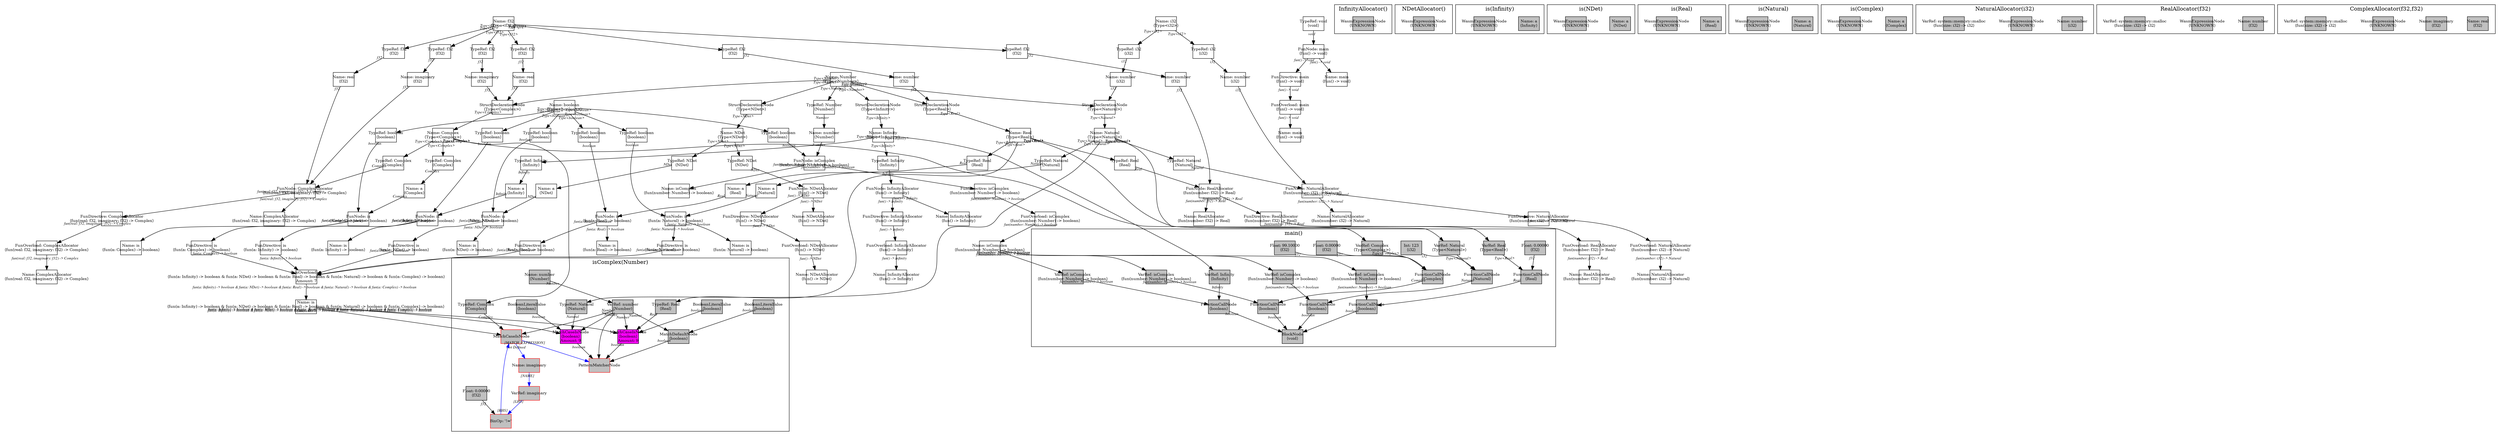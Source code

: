 digraph Document {
  node [shape=box,fixedsize=shape fontsize=10]
  1 [label="Name: i32\n⟨Type<i32>⟩", fillcolor=grey];
  2 [label="Name: f32\n⟨Type<f32>⟩", fillcolor=grey];
  3 [label="Name: boolean\n⟨Type<boolean>⟩", fillcolor=grey];
  4 [label="Name: Number\n⟨Type<Number>⟩", fillcolor=grey];
  5 [label="StructDeclarationNode\n⟨Type<Infinity>⟩", fillcolor=grey];
  6 [label="Name: Infinity\n⟨Type<Infinity>⟩", fillcolor=grey];
  7 [label="StructDeclarationNode\n⟨Type<NDet>⟩", fillcolor=grey];
  8 [label="Name: NDet\n⟨Type<NDet>⟩", fillcolor=grey];
  9 [label="StructDeclarationNode\n⟨Type<Real>⟩", fillcolor=grey];
  10 [label="TypeRef: f32\n⟨f32⟩", fillcolor=grey];
  11 [label="Name: number\n⟨f32⟩", fillcolor=grey];
  12 [label="Name: Real\n⟨Type<Real>⟩", fillcolor=grey];
  13 [label="StructDeclarationNode\n⟨Type<Natural>⟩", fillcolor=grey];
  14 [label="TypeRef: i32\n⟨i32⟩", fillcolor=grey];
  15 [label="Name: number\n⟨i32⟩", fillcolor=grey];
  16 [label="Name: Natural\n⟨Type<Natural>⟩", fillcolor=grey];
  17 [label="StructDeclarationNode\n⟨Type<Complex>⟩", fillcolor=grey];
  18 [label="TypeRef: f32\n⟨f32⟩", fillcolor=grey];
  19 [label="Name: real\n⟨f32⟩", fillcolor=grey];
  20 [label="TypeRef: f32\n⟨f32⟩", fillcolor=grey];
  21 [label="Name: imaginary\n⟨f32⟩", fillcolor=grey];
  22 [label="Name: Complex\n⟨Type<Complex>⟩", fillcolor=grey];
  23 [label="FunOverload: isComplex\n⟨fun(number: Number) -> boolean⟩", fillcolor=grey];
  24 [label="FunDirective: isComplex\n⟨fun(number: Number) -> boolean⟩", fillcolor=grey];
  25 [label="FunNode: isComplex\n⟨fun(number: Number) -> boolean⟩", fillcolor=grey];
  26 [label="TypeRef: Number\n⟨Number⟩", fillcolor=grey];
  27 [label="Name: number\n⟨Number⟩", fillcolor=grey];
  28 [label="TypeRef: boolean\n⟨boolean⟩", fillcolor=grey];
  29 [label="Name: isComplex\n⟨fun(number: Number) -> boolean⟩", fillcolor=grey];
  30 [label="Name: isComplex\n⟨fun(number: Number) -> boolean⟩", fillcolor=grey];
  31 [label="FunOverload: main\n⟨fun() -> void⟩", fillcolor=grey];
  32 [label="FunDirective: main\n⟨fun() -> void⟩", fillcolor=grey];
  33 [label="FunNode: main\n⟨fun() -> void⟩", fillcolor=grey];
  34 [label="TypeRef: void\n⟨void⟩", fillcolor=grey];
  35 [label="Name: main\n⟨fun() -> void⟩", fillcolor=grey];
  36 [label="Name: main\n⟨fun() -> void⟩", fillcolor=grey];
  37 [label="FunOverload: InfinityAllocator\n⟨fun() -> Infinity⟩", fillcolor=grey];
  38 [label="FunDirective: InfinityAllocator\n⟨fun() -> Infinity⟩", fillcolor=grey];
  39 [label="FunNode: InfinityAllocator\n⟨fun() -> Infinity⟩", fillcolor=grey];
  40 [label="TypeRef: Infinity\n⟨Infinity⟩", fillcolor=grey];
  41 [label="Name: InfinityAllocator\n⟨fun() -> Infinity⟩", fillcolor=grey];
  42 [label="Name: InfinityAllocator\n⟨fun() -> Infinity⟩", fillcolor=grey];
  43 [label="FunOverload: is\n⟨fun(a: Infinity) -> boolean & fun(a: NDet) -> boolean & fun(a: Real) -> boolean & fun(a: Natural) -> boolean & fun(a: Complex) -> boolean⟩
Amount: 7", fillcolor=magenta];
  44 [label="FunDirective: is\n⟨fun(a: Infinity) -> boolean⟩", fillcolor=grey];
  45 [label="FunNode: is\n⟨fun(a: Infinity) -> boolean⟩", fillcolor=grey];
  46 [label="TypeRef: Infinity\n⟨Infinity⟩", fillcolor=grey];
  47 [label="Name: a\n⟨Infinity⟩", fillcolor=grey];
  48 [label="TypeRef: boolean\n⟨boolean⟩", fillcolor=grey];
  49 [label="Name: is\n⟨fun(a: Infinity) -> boolean⟩", fillcolor=grey];
  50 [label="FunDirective: is\n⟨fun(a: NDet) -> boolean⟩", fillcolor=grey];
  51 [label="FunNode: is\n⟨fun(a: NDet) -> boolean⟩", fillcolor=grey];
  52 [label="TypeRef: NDet\n⟨NDet⟩", fillcolor=grey];
  53 [label="Name: a\n⟨NDet⟩", fillcolor=grey];
  54 [label="TypeRef: boolean\n⟨boolean⟩", fillcolor=grey];
  55 [label="Name: is\n⟨fun(a: NDet) -> boolean⟩", fillcolor=grey];
  56 [label="FunDirective: is\n⟨fun(a: Real) -> boolean⟩", fillcolor=grey];
  57 [label="FunNode: is\n⟨fun(a: Real) -> boolean⟩", fillcolor=grey];
  58 [label="TypeRef: Real\n⟨Real⟩", fillcolor=grey];
  59 [label="Name: a\n⟨Real⟩", fillcolor=grey];
  60 [label="TypeRef: boolean\n⟨boolean⟩", fillcolor=grey];
  61 [label="Name: is\n⟨fun(a: Real) -> boolean⟩", fillcolor=grey];
  62 [label="FunDirective: is\n⟨fun(a: Natural) -> boolean⟩", fillcolor=grey];
  63 [label="FunNode: is\n⟨fun(a: Natural) -> boolean⟩", fillcolor=grey];
  64 [label="TypeRef: Natural\n⟨Natural⟩", fillcolor=grey];
  65 [label="Name: a\n⟨Natural⟩", fillcolor=grey];
  66 [label="TypeRef: boolean\n⟨boolean⟩", fillcolor=grey];
  67 [label="Name: is\n⟨fun(a: Natural) -> boolean⟩", fillcolor=grey];
  68 [label="FunDirective: is\n⟨fun(a: Complex) -> boolean⟩", fillcolor=grey];
  69 [label="FunNode: is\n⟨fun(a: Complex) -> boolean⟩", fillcolor=grey];
  70 [label="TypeRef: Complex\n⟨Complex⟩", fillcolor=grey];
  71 [label="Name: a\n⟨Complex⟩", fillcolor=grey];
  72 [label="TypeRef: boolean\n⟨boolean⟩", fillcolor=grey];
  73 [label="Name: is\n⟨fun(a: Complex) -> boolean⟩", fillcolor=grey];
  74 [label="Name: is\n⟨fun(a: Infinity) -> boolean & fun(a: NDet) -> boolean & fun(a: Real) -> boolean & fun(a: Natural) -> boolean & fun(a: Complex) -> boolean⟩
Amount: 7", fillcolor=magenta];
  75 [label="FunOverload: NDetAllocator\n⟨fun() -> NDet⟩", fillcolor=grey];
  76 [label="FunDirective: NDetAllocator\n⟨fun() -> NDet⟩", fillcolor=grey];
  77 [label="FunNode: NDetAllocator\n⟨fun() -> NDet⟩", fillcolor=grey];
  78 [label="TypeRef: NDet\n⟨NDet⟩", fillcolor=grey];
  79 [label="Name: NDetAllocator\n⟨fun() -> NDet⟩", fillcolor=grey];
  80 [label="Name: NDetAllocator\n⟨fun() -> NDet⟩", fillcolor=grey];
  81 [label="FunOverload: RealAllocator\n⟨fun(number: f32) -> Real⟩", fillcolor=grey];
  82 [label="FunDirective: RealAllocator\n⟨fun(number: f32) -> Real⟩", fillcolor=grey];
  83 [label="FunNode: RealAllocator\n⟨fun(number: f32) -> Real⟩", fillcolor=grey];
  84 [label="TypeRef: f32\n⟨f32⟩", fillcolor=grey];
  85 [label="Name: number\n⟨f32⟩", fillcolor=grey];
  86 [label="TypeRef: Real\n⟨Real⟩", fillcolor=grey];
  87 [label="Name: RealAllocator\n⟨fun(number: f32) -> Real⟩", fillcolor=grey];
  88 [label="Name: RealAllocator\n⟨fun(number: f32) -> Real⟩", fillcolor=grey];
  89 [label="FunOverload: NaturalAllocator\n⟨fun(number: i32) -> Natural⟩", fillcolor=grey];
  90 [label="FunDirective: NaturalAllocator\n⟨fun(number: i32) -> Natural⟩", fillcolor=grey];
  91 [label="FunNode: NaturalAllocator\n⟨fun(number: i32) -> Natural⟩", fillcolor=grey];
  92 [label="TypeRef: i32\n⟨i32⟩", fillcolor=grey];
  93 [label="Name: number\n⟨i32⟩", fillcolor=grey];
  94 [label="TypeRef: Natural\n⟨Natural⟩", fillcolor=grey];
  95 [label="Name: NaturalAllocator\n⟨fun(number: i32) -> Natural⟩", fillcolor=grey];
  96 [label="Name: NaturalAllocator\n⟨fun(number: i32) -> Natural⟩", fillcolor=grey];
  97 [label="FunOverload: ComplexAllocator\n⟨fun(real: f32, imaginary: f32) -> Complex⟩", fillcolor=grey];
  98 [label="FunDirective: ComplexAllocator\n⟨fun(real: f32, imaginary: f32) -> Complex⟩", fillcolor=grey];
  99 [label="FunNode: ComplexAllocator\n⟨fun(real: f32, imaginary: f32) -> Complex⟩", fillcolor=grey];
  100 [label="TypeRef: f32\n⟨f32⟩", fillcolor=grey];
  101 [label="Name: real\n⟨f32⟩", fillcolor=grey];
  102 [label="TypeRef: f32\n⟨f32⟩", fillcolor=grey];
  103 [label="Name: imaginary\n⟨f32⟩", fillcolor=grey];
  104 [label="TypeRef: Complex\n⟨Complex⟩", fillcolor=grey];
  105 [label="Name: ComplexAllocator\n⟨fun(real: f32, imaginary: f32) -> Complex⟩", fillcolor=grey];
  106 [label="Name: ComplexAllocator\n⟨fun(real: f32, imaginary: f32) -> Complex⟩", fillcolor=grey];
  subgraph cluster0 {
    node [style=filled, fillcolor=grey];
    107 [label="BlockNode\n⟨void⟩", fillcolor=grey];
    108 [label="FunctionCallNode\n⟨boolean⟩", fillcolor=grey];
    109 [label="VarRef: isComplex\n⟨fun(number: Number) -> boolean⟩", fillcolor=grey];
    110 [label="VarRef: Infinity\n⟨Infinity⟩", fillcolor=grey];
    111 [label="FunctionCallNode\n⟨boolean⟩", fillcolor=grey];
    112 [label="VarRef: isComplex\n⟨fun(number: Number) -> boolean⟩", fillcolor=grey];
    113 [label="FunctionCallNode\n⟨Real⟩", fillcolor=grey];
    114 [label="VarRef: Real\n⟨Type<Real>⟩", fillcolor=grey];
    115 [label="Float: 0.00000\n⟨f32⟩", fillcolor=grey];
    116 [label="FunctionCallNode\n⟨boolean⟩", fillcolor=grey];
    117 [label="VarRef: isComplex\n⟨fun(number: Number) -> boolean⟩", fillcolor=grey];
    118 [label="FunctionCallNode\n⟨Natural⟩", fillcolor=grey];
    119 [label="VarRef: Natural\n⟨Type<Natural>⟩", fillcolor=grey];
    120 [label="Int: 123\n⟨i32⟩", fillcolor=grey];
    121 [label="FunctionCallNode\n⟨boolean⟩", fillcolor=grey];
    122 [label="VarRef: isComplex\n⟨fun(number: Number) -> boolean⟩", fillcolor=grey];
    123 [label="FunctionCallNode\n⟨Complex⟩", fillcolor=grey];
    124 [label="VarRef: Complex\n⟨Type<Complex>⟩", fillcolor=grey];
    125 [label="Float: 0.00000\n⟨f32⟩", fillcolor=grey];
    126 [label="Float: 99.10000\n⟨f32⟩", fillcolor=grey];
    108 -> 107[taillabel="boolean" labeldistance="1" fontname="times  italic" fontsize = 10 color="black" ];
    109 -> 108[taillabel="fun(number: Number) -> boolean" labeldistance="1" fontname="times  italic" fontsize = 10 color="black" ];
    110 -> 108[taillabel="Infinity" labeldistance="1" fontname="times  italic" fontsize = 10 color="black" ];
    111 -> 107[taillabel="boolean" labeldistance="1" fontname="times  italic" fontsize = 10 color="black" ];
    112 -> 111[taillabel="fun(number: Number) -> boolean" labeldistance="1" fontname="times  italic" fontsize = 10 color="black" ];
    113 -> 111[taillabel="Real" labeldistance="1" fontname="times  italic" fontsize = 10 color="black" ];
    114 -> 113[taillabel="Type<Real>" labeldistance="1" fontname="times  italic" fontsize = 10 color="black" ];
    115 -> 113[taillabel="f32" labeldistance="1" fontname="times  italic" fontsize = 10 color="black" ];
    116 -> 107[taillabel="boolean" labeldistance="1" fontname="times  italic" fontsize = 10 color="black" ];
    117 -> 116[taillabel="fun(number: Number) -> boolean" labeldistance="1" fontname="times  italic" fontsize = 10 color="black" ];
    118 -> 116[taillabel="Natural" labeldistance="1" fontname="times  italic" fontsize = 10 color="black" ];
    119 -> 118[taillabel="Type<Natural>" labeldistance="1" fontname="times  italic" fontsize = 10 color="black" ];
    120 -> 118[taillabel="i32" labeldistance="1" fontname="times  italic" fontsize = 10 color="black" ];
    121 -> 107[taillabel="boolean" labeldistance="1" fontname="times  italic" fontsize = 10 color="black" ];
    122 -> 121[taillabel="fun(number: Number) -> boolean" labeldistance="1" fontname="times  italic" fontsize = 10 color="black" ];
    123 -> 121[taillabel="Complex" labeldistance="1" fontname="times  italic" fontsize = 10 color="black" ];
    124 -> 123[taillabel="Type<Complex>" labeldistance="1" fontname="times  italic" fontsize = 10 color="black" ];
    125 -> 123[taillabel="f32" labeldistance="1" fontname="times  italic" fontsize = 10 color="black" ];
    126 -> 123[taillabel="f32" labeldistance="1" fontname="times  italic" fontsize = 10 color="black" ];
  label = "main()";
}
  subgraph cluster1 {
    node [style=filled, fillcolor=grey];
    127 [label="Name: number\n⟨Number⟩", fillcolor=grey];
    128 [label="PatternMatcherNode", fillcolor=grey, color=red];
    129 [label="VarRef: number\n⟨Number⟩", fillcolor=grey];
    130 [label="MatchCaseIsNode\n⟨boolean⟩
Amount: 9", fillcolor=magenta];
    131 [label="TypeRef: Real\n⟨Real⟩", fillcolor=grey];
    132 [label="BooleanLiteralfalse\n⟨boolean⟩", fillcolor=grey];
    133 [label="MatchCaseIsNode\n⟨boolean⟩
Amount: 9", fillcolor=magenta];
    134 [label="TypeRef: Natural\n⟨Natural⟩", fillcolor=grey];
    135 [label="BooleanLiteralfalse\n⟨boolean⟩", fillcolor=grey];
    136 [label="MatchCaseIsNode", fillcolor=grey, color=red];
    137 [label="TypeRef: Complex\n⟨Complex⟩", fillcolor=grey];
    138 [label="BinOp: '!='", fillcolor=grey, color=red];
    139 [label="VarRef: imaginary", fillcolor=grey, color=red];
    140 [label="Float: 0.00000\n⟨f32⟩", fillcolor=grey];
    141 [label="Name: imaginary", fillcolor=grey, color=red];
    142 [label="MatchDefaultNode\n⟨boolean⟩", fillcolor=grey];
    143 [label="BooleanLiteralfalse\n⟨boolean⟩", fillcolor=grey];
    127 -> 129[taillabel="Number" labeldistance="1" fontname="times  italic" fontsize = 10 color="black" ];
    129 -> 128[taillabel="Number" labeldistance="1" fontname="times  italic" fontsize = 10 color="black" ];
    129 -> 130[taillabel="Number" labeldistance="1" fontname="times  italic" fontsize = 10 color="black" ];
    129 -> 133[taillabel="Number" labeldistance="1" fontname="times  italic" fontsize = 10 color="black" ];
    129 -> 136[taillabel="Number" labeldistance="1" fontname="times  italic" fontsize = 10 color="black" ];
    129 -> 142[taillabel="Number" labeldistance="1" fontname="times  italic" fontsize = 10 color="black" ];
    130 -> 128[taillabel="boolean" labeldistance="1" fontname="times  italic" fontsize = 10 color="black" ];
    131 -> 130[taillabel="Real" labeldistance="1" fontname="times  italic" fontsize = 10 color="black" ];
    132 -> 130[taillabel="boolean" labeldistance="1" fontname="times  italic" fontsize = 10 color="black" ];
    133 -> 128[taillabel="boolean" labeldistance="1" fontname="times  italic" fontsize = 10 color="black" ];
    134 -> 133[taillabel="Natural" labeldistance="1" fontname="times  italic" fontsize = 10 color="black" ];
    135 -> 133[taillabel="boolean" labeldistance="1" fontname="times  italic" fontsize = 10 color="black" ];
    136 -> 141[taillabel="Not Defined" labeldistance="1" fontname="times  italic" fontsize = 10 color="blue" ];
    136 -> 128[taillabel="[MATCH_EXPRESSION]" labeldistance="1" fontname="times  italic" fontsize = 10 color="blue" ];
    137 -> 136[taillabel="Complex" labeldistance="1" fontname="times  italic" fontsize = 10 color="black" ];
    138 -> 136[taillabel="[RHS]" labeldistance="1" fontname="times  italic" fontsize = 10 color="blue" ];
    139 -> 138[taillabel="[LHS]" labeldistance="1" fontname="times  italic" fontsize = 10 color="blue" ];
    140 -> 138[taillabel="f32" labeldistance="1" fontname="times  italic" fontsize = 10 color="black" ];
    141 -> 139[taillabel="[NAME]" labeldistance="1" fontname="times  italic" fontsize = 10 color="blue" ];
    142 -> 128[taillabel="boolean" labeldistance="1" fontname="times  italic" fontsize = 10 color="black" ];
    143 -> 142[taillabel="boolean" labeldistance="1" fontname="times  italic" fontsize = 10 color="black" ];
  label = "isComplex(Number)";
}
  subgraph cluster2 {
    node [style=filled, fillcolor=grey];
    144 [label="WasmExpressionNode\n⟨UNKNOWN⟩", fillcolor=grey];
  label = "InfinityAllocator()";
}
  subgraph cluster3 {
    node [style=filled, fillcolor=grey];
    145 [label="WasmExpressionNode\n⟨UNKNOWN⟩", fillcolor=grey];
  label = "NDetAllocator()";
}
  subgraph cluster4 {
    node [style=filled, fillcolor=grey];
    146 [label="Name: a\n⟨Infinity⟩", fillcolor=grey];
    147 [label="WasmExpressionNode\n⟨UNKNOWN⟩", fillcolor=grey];
  label = "is(Infinity)";
}
  subgraph cluster5 {
    node [style=filled, fillcolor=grey];
    148 [label="Name: a\n⟨NDet⟩", fillcolor=grey];
    149 [label="WasmExpressionNode\n⟨UNKNOWN⟩", fillcolor=grey];
  label = "is(NDet)";
}
  subgraph cluster6 {
    node [style=filled, fillcolor=grey];
    150 [label="Name: a\n⟨Real⟩", fillcolor=grey];
    151 [label="WasmExpressionNode\n⟨UNKNOWN⟩", fillcolor=grey];
  label = "is(Real)";
}
  subgraph cluster7 {
    node [style=filled, fillcolor=grey];
    152 [label="Name: a\n⟨Natural⟩", fillcolor=grey];
    153 [label="WasmExpressionNode\n⟨UNKNOWN⟩", fillcolor=grey];
  label = "is(Natural)";
}
  subgraph cluster8 {
    node [style=filled, fillcolor=grey];
    154 [label="Name: a\n⟨Complex⟩", fillcolor=grey];
    155 [label="WasmExpressionNode\n⟨UNKNOWN⟩", fillcolor=grey];
  label = "is(Complex)";
}
  subgraph cluster9 {
    node [style=filled, fillcolor=grey];
    156 [label="Name: number\n⟨i32⟩", fillcolor=grey];
    157 [label="WasmExpressionNode\n⟨UNKNOWN⟩", fillcolor=grey];
    158 [label="VarRef: system::memory::malloc\n⟨fun(size: i32) -> i32⟩", fillcolor=grey];
  label = "NaturalAllocator(i32)";
}
  subgraph cluster10 {
    node [style=filled, fillcolor=grey];
    159 [label="Name: number\n⟨f32⟩", fillcolor=grey];
    160 [label="WasmExpressionNode\n⟨UNKNOWN⟩", fillcolor=grey];
    161 [label="VarRef: system::memory::malloc\n⟨fun(size: i32) -> i32⟩", fillcolor=grey];
  label = "RealAllocator(f32)";
}
  subgraph cluster11 {
    node [style=filled, fillcolor=grey];
    162 [label="Name: real\n⟨f32⟩", fillcolor=grey];
    163 [label="Name: imaginary\n⟨f32⟩", fillcolor=grey];
    164 [label="WasmExpressionNode\n⟨UNKNOWN⟩", fillcolor=grey];
    165 [label="VarRef: system::memory::malloc\n⟨fun(size: i32) -> i32⟩", fillcolor=grey];
  label = "ComplexAllocator(f32,f32)";
}
  1 -> 14[taillabel="Type<i32>" labeldistance="1" fontname="times  italic" fontsize = 10 color="black" ];
  1 -> 92[taillabel="Type<i32>" labeldistance="1" fontname="times  italic" fontsize = 10 color="black" ];
  2 -> 10[taillabel="Type<f32>" labeldistance="1" fontname="times  italic" fontsize = 10 color="black" ];
  2 -> 18[taillabel="Type<f32>" labeldistance="1" fontname="times  italic" fontsize = 10 color="black" ];
  2 -> 20[taillabel="Type<f32>" labeldistance="1" fontname="times  italic" fontsize = 10 color="black" ];
  2 -> 84[taillabel="Type<f32>" labeldistance="1" fontname="times  italic" fontsize = 10 color="black" ];
  2 -> 100[taillabel="Type<f32>" labeldistance="1" fontname="times  italic" fontsize = 10 color="black" ];
  2 -> 102[taillabel="Type<f32>" labeldistance="1" fontname="times  italic" fontsize = 10 color="black" ];
  3 -> 28[taillabel="Type<boolean>" labeldistance="1" fontname="times  italic" fontsize = 10 color="black" ];
  3 -> 48[taillabel="Type<boolean>" labeldistance="1" fontname="times  italic" fontsize = 10 color="black" ];
  3 -> 54[taillabel="Type<boolean>" labeldistance="1" fontname="times  italic" fontsize = 10 color="black" ];
  3 -> 60[taillabel="Type<boolean>" labeldistance="1" fontname="times  italic" fontsize = 10 color="black" ];
  3 -> 66[taillabel="Type<boolean>" labeldistance="1" fontname="times  italic" fontsize = 10 color="black" ];
  3 -> 72[taillabel="Type<boolean>" labeldistance="1" fontname="times  italic" fontsize = 10 color="black" ];
  4 -> 5[taillabel="Type<Number>" labeldistance="1" fontname="times  italic" fontsize = 10 color="black" ];
  4 -> 7[taillabel="Type<Number>" labeldistance="1" fontname="times  italic" fontsize = 10 color="black" ];
  4 -> 9[taillabel="Type<Number>" labeldistance="1" fontname="times  italic" fontsize = 10 color="black" ];
  4 -> 13[taillabel="Type<Number>" labeldistance="1" fontname="times  italic" fontsize = 10 color="black" ];
  4 -> 17[taillabel="Type<Number>" labeldistance="1" fontname="times  italic" fontsize = 10 color="black" ];
  4 -> 26[taillabel="Type<Number>" labeldistance="1" fontname="times  italic" fontsize = 10 color="black" ];
  5 -> 6[taillabel="Type<Infinity>" labeldistance="1" fontname="times  italic" fontsize = 10 color="black" ];
  6 -> 40[taillabel="Type<Infinity>" labeldistance="1" fontname="times  italic" fontsize = 10 color="black" ];
  6 -> 46[taillabel="Type<Infinity>" labeldistance="1" fontname="times  italic" fontsize = 10 color="black" ];
  6 -> 110[taillabel="Type<Infinity>" labeldistance="1" fontname="times  italic" fontsize = 10 color="black" ];
  7 -> 8[taillabel="Type<NDet>" labeldistance="1" fontname="times  italic" fontsize = 10 color="black" ];
  8 -> 52[taillabel="Type<NDet>" labeldistance="1" fontname="times  italic" fontsize = 10 color="black" ];
  8 -> 78[taillabel="Type<NDet>" labeldistance="1" fontname="times  italic" fontsize = 10 color="black" ];
  9 -> 12[taillabel="Type<Real>" labeldistance="1" fontname="times  italic" fontsize = 10 color="black" ];
  10 -> 11[taillabel="f32" labeldistance="1" fontname="times  italic" fontsize = 10 color="black" ];
  11 -> 9[taillabel="f32" labeldistance="1" fontname="times  italic" fontsize = 10 color="black" ];
  12 -> 58[taillabel="Type<Real>" labeldistance="1" fontname="times  italic" fontsize = 10 color="black" ];
  12 -> 86[taillabel="Type<Real>" labeldistance="1" fontname="times  italic" fontsize = 10 color="black" ];
  12 -> 114[taillabel="Type<Real>" labeldistance="1" fontname="times  italic" fontsize = 10 color="black" ];
  12 -> 131[taillabel="Type<Real>" labeldistance="1" fontname="times  italic" fontsize = 10 color="black" ];
  13 -> 16[taillabel="Type<Natural>" labeldistance="1" fontname="times  italic" fontsize = 10 color="black" ];
  14 -> 15[taillabel="i32" labeldistance="1" fontname="times  italic" fontsize = 10 color="black" ];
  15 -> 13[taillabel="i32" labeldistance="1" fontname="times  italic" fontsize = 10 color="black" ];
  16 -> 64[taillabel="Type<Natural>" labeldistance="1" fontname="times  italic" fontsize = 10 color="black" ];
  16 -> 94[taillabel="Type<Natural>" labeldistance="1" fontname="times  italic" fontsize = 10 color="black" ];
  16 -> 119[taillabel="Type<Natural>" labeldistance="1" fontname="times  italic" fontsize = 10 color="black" ];
  16 -> 134[taillabel="Type<Natural>" labeldistance="1" fontname="times  italic" fontsize = 10 color="black" ];
  17 -> 22[taillabel="Type<Complex>" labeldistance="1" fontname="times  italic" fontsize = 10 color="black" ];
  18 -> 19[taillabel="f32" labeldistance="1" fontname="times  italic" fontsize = 10 color="black" ];
  19 -> 17[taillabel="f32" labeldistance="1" fontname="times  italic" fontsize = 10 color="black" ];
  20 -> 21[taillabel="f32" labeldistance="1" fontname="times  italic" fontsize = 10 color="black" ];
  21 -> 17[taillabel="f32" labeldistance="1" fontname="times  italic" fontsize = 10 color="black" ];
  22 -> 70[taillabel="Type<Complex>" labeldistance="1" fontname="times  italic" fontsize = 10 color="black" ];
  22 -> 104[taillabel="Type<Complex>" labeldistance="1" fontname="times  italic" fontsize = 10 color="black" ];
  22 -> 124[taillabel="Type<Complex>" labeldistance="1" fontname="times  italic" fontsize = 10 color="black" ];
  22 -> 137[taillabel="Type<Complex>" labeldistance="1" fontname="times  italic" fontsize = 10 color="black" ];
  23 -> 30[taillabel="fun(number: Number) -> boolean" labeldistance="1" fontname="times  italic" fontsize = 10 color="black" ];
  24 -> 23[taillabel="fun(number: Number) -> boolean" labeldistance="1" fontname="times  italic" fontsize = 10 color="black" ];
  25 -> 29[taillabel="fun(number: Number) -> boolean" labeldistance="1" fontname="times  italic" fontsize = 10 color="black" ];
  25 -> 24[taillabel="fun(number: Number) -> boolean" labeldistance="1" fontname="times  italic" fontsize = 10 color="black" ];
  26 -> 27[taillabel="Number" labeldistance="1" fontname="times  italic" fontsize = 10 color="black" ];
  27 -> 25[taillabel="Number" labeldistance="1" fontname="times  italic" fontsize = 10 color="black" ];
  28 -> 25[taillabel="boolean" labeldistance="1" fontname="times  italic" fontsize = 10 color="black" ];
  30 -> 109[taillabel="fun(number: Number) -> boolean" labeldistance="1" fontname="times  italic" fontsize = 10 color="black" ];
  30 -> 112[taillabel="fun(number: Number) -> boolean" labeldistance="1" fontname="times  italic" fontsize = 10 color="black" ];
  30 -> 117[taillabel="fun(number: Number) -> boolean" labeldistance="1" fontname="times  italic" fontsize = 10 color="black" ];
  30 -> 122[taillabel="fun(number: Number) -> boolean" labeldistance="1" fontname="times  italic" fontsize = 10 color="black" ];
  31 -> 36[taillabel="fun() -> void" labeldistance="1" fontname="times  italic" fontsize = 10 color="black" ];
  32 -> 31[taillabel="fun() -> void" labeldistance="1" fontname="times  italic" fontsize = 10 color="black" ];
  33 -> 35[taillabel="fun() -> void" labeldistance="1" fontname="times  italic" fontsize = 10 color="black" ];
  33 -> 32[taillabel="fun() -> void" labeldistance="1" fontname="times  italic" fontsize = 10 color="black" ];
  34 -> 33[taillabel="void" labeldistance="1" fontname="times  italic" fontsize = 10 color="black" ];
  37 -> 42[taillabel="fun() -> Infinity" labeldistance="1" fontname="times  italic" fontsize = 10 color="black" ];
  38 -> 37[taillabel="fun() -> Infinity" labeldistance="1" fontname="times  italic" fontsize = 10 color="black" ];
  39 -> 41[taillabel="fun() -> Infinity" labeldistance="1" fontname="times  italic" fontsize = 10 color="black" ];
  39 -> 38[taillabel="fun() -> Infinity" labeldistance="1" fontname="times  italic" fontsize = 10 color="black" ];
  40 -> 39[taillabel="Infinity" labeldistance="1" fontname="times  italic" fontsize = 10 color="black" ];
  43 -> 74[taillabel="fun(a: Infinity) -> boolean & fun(a: NDet) -> boolean & fun(a: Real) -> boolean & fun(a: Natural) -> boolean & fun(a: Complex) -> boolean" labeldistance="1" fontname="times  italic" fontsize = 10 color="black" ];
  44 -> 43[taillabel="fun(a: Infinity) -> boolean" labeldistance="1" fontname="times  italic" fontsize = 10 color="black" ];
  45 -> 49[taillabel="fun(a: Infinity) -> boolean" labeldistance="1" fontname="times  italic" fontsize = 10 color="black" ];
  45 -> 44[taillabel="fun(a: Infinity) -> boolean" labeldistance="1" fontname="times  italic" fontsize = 10 color="black" ];
  46 -> 47[taillabel="Infinity" labeldistance="1" fontname="times  italic" fontsize = 10 color="black" ];
  47 -> 45[taillabel="Infinity" labeldistance="1" fontname="times  italic" fontsize = 10 color="black" ];
  48 -> 45[taillabel="boolean" labeldistance="1" fontname="times  italic" fontsize = 10 color="black" ];
  50 -> 43[taillabel="fun(a: NDet) -> boolean" labeldistance="1" fontname="times  italic" fontsize = 10 color="black" ];
  51 -> 55[taillabel="fun(a: NDet) -> boolean" labeldistance="1" fontname="times  italic" fontsize = 10 color="black" ];
  51 -> 50[taillabel="fun(a: NDet) -> boolean" labeldistance="1" fontname="times  italic" fontsize = 10 color="black" ];
  52 -> 53[taillabel="NDet" labeldistance="1" fontname="times  italic" fontsize = 10 color="black" ];
  53 -> 51[taillabel="NDet" labeldistance="1" fontname="times  italic" fontsize = 10 color="black" ];
  54 -> 51[taillabel="boolean" labeldistance="1" fontname="times  italic" fontsize = 10 color="black" ];
  56 -> 43[taillabel="fun(a: Real) -> boolean" labeldistance="1" fontname="times  italic" fontsize = 10 color="black" ];
  57 -> 61[taillabel="fun(a: Real) -> boolean" labeldistance="1" fontname="times  italic" fontsize = 10 color="black" ];
  57 -> 56[taillabel="fun(a: Real) -> boolean" labeldistance="1" fontname="times  italic" fontsize = 10 color="black" ];
  58 -> 59[taillabel="Real" labeldistance="1" fontname="times  italic" fontsize = 10 color="black" ];
  59 -> 57[taillabel="Real" labeldistance="1" fontname="times  italic" fontsize = 10 color="black" ];
  60 -> 57[taillabel="boolean" labeldistance="1" fontname="times  italic" fontsize = 10 color="black" ];
  62 -> 43[taillabel="fun(a: Natural) -> boolean" labeldistance="1" fontname="times  italic" fontsize = 10 color="black" ];
  63 -> 67[taillabel="fun(a: Natural) -> boolean" labeldistance="1" fontname="times  italic" fontsize = 10 color="black" ];
  63 -> 62[taillabel="fun(a: Natural) -> boolean" labeldistance="1" fontname="times  italic" fontsize = 10 color="black" ];
  64 -> 65[taillabel="Natural" labeldistance="1" fontname="times  italic" fontsize = 10 color="black" ];
  65 -> 63[taillabel="Natural" labeldistance="1" fontname="times  italic" fontsize = 10 color="black" ];
  66 -> 63[taillabel="boolean" labeldistance="1" fontname="times  italic" fontsize = 10 color="black" ];
  68 -> 43[taillabel="fun(a: Complex) -> boolean" labeldistance="1" fontname="times  italic" fontsize = 10 color="black" ];
  69 -> 73[taillabel="fun(a: Complex) -> boolean" labeldistance="1" fontname="times  italic" fontsize = 10 color="black" ];
  69 -> 68[taillabel="fun(a: Complex) -> boolean" labeldistance="1" fontname="times  italic" fontsize = 10 color="black" ];
  70 -> 71[taillabel="Complex" labeldistance="1" fontname="times  italic" fontsize = 10 color="black" ];
  71 -> 69[taillabel="Complex" labeldistance="1" fontname="times  italic" fontsize = 10 color="black" ];
  72 -> 69[taillabel="boolean" labeldistance="1" fontname="times  italic" fontsize = 10 color="black" ];
  74 -> 130[taillabel="fun(a: Infinity) -> boolean & fun(a: NDet) -> boolean & fun(a: Real) -> boolean & fun(a: Natural) -> boolean & fun(a: Complex) -> boolean" labeldistance="1" fontname="times  italic" fontsize = 10 color="black" ];
  74 -> 133[taillabel="fun(a: Infinity) -> boolean & fun(a: NDet) -> boolean & fun(a: Real) -> boolean & fun(a: Natural) -> boolean & fun(a: Complex) -> boolean" labeldistance="1" fontname="times  italic" fontsize = 10 color="black" ];
  74 -> 136[taillabel="fun(a: Infinity) -> boolean & fun(a: NDet) -> boolean & fun(a: Real) -> boolean & fun(a: Natural) -> boolean & fun(a: Complex) -> boolean" labeldistance="1" fontname="times  italic" fontsize = 10 color="black" ];
  75 -> 80[taillabel="fun() -> NDet" labeldistance="1" fontname="times  italic" fontsize = 10 color="black" ];
  76 -> 75[taillabel="fun() -> NDet" labeldistance="1" fontname="times  italic" fontsize = 10 color="black" ];
  77 -> 79[taillabel="fun() -> NDet" labeldistance="1" fontname="times  italic" fontsize = 10 color="black" ];
  77 -> 76[taillabel="fun() -> NDet" labeldistance="1" fontname="times  italic" fontsize = 10 color="black" ];
  78 -> 77[taillabel="NDet" labeldistance="1" fontname="times  italic" fontsize = 10 color="black" ];
  81 -> 88[taillabel="fun(number: f32) -> Real" labeldistance="1" fontname="times  italic" fontsize = 10 color="black" ];
  82 -> 81[taillabel="fun(number: f32) -> Real" labeldistance="1" fontname="times  italic" fontsize = 10 color="black" ];
  83 -> 87[taillabel="fun(number: f32) -> Real" labeldistance="1" fontname="times  italic" fontsize = 10 color="black" ];
  83 -> 82[taillabel="fun(number: f32) -> Real" labeldistance="1" fontname="times  italic" fontsize = 10 color="black" ];
  84 -> 85[taillabel="f32" labeldistance="1" fontname="times  italic" fontsize = 10 color="black" ];
  85 -> 83[taillabel="f32" labeldistance="1" fontname="times  italic" fontsize = 10 color="black" ];
  86 -> 83[taillabel="Real" labeldistance="1" fontname="times  italic" fontsize = 10 color="black" ];
  89 -> 96[taillabel="fun(number: i32) -> Natural" labeldistance="1" fontname="times  italic" fontsize = 10 color="black" ];
  90 -> 89[taillabel="fun(number: i32) -> Natural" labeldistance="1" fontname="times  italic" fontsize = 10 color="black" ];
  91 -> 95[taillabel="fun(number: i32) -> Natural" labeldistance="1" fontname="times  italic" fontsize = 10 color="black" ];
  91 -> 90[taillabel="fun(number: i32) -> Natural" labeldistance="1" fontname="times  italic" fontsize = 10 color="black" ];
  92 -> 93[taillabel="i32" labeldistance="1" fontname="times  italic" fontsize = 10 color="black" ];
  93 -> 91[taillabel="i32" labeldistance="1" fontname="times  italic" fontsize = 10 color="black" ];
  94 -> 91[taillabel="Natural" labeldistance="1" fontname="times  italic" fontsize = 10 color="black" ];
  97 -> 106[taillabel="fun(real: f32, imaginary: f32) -> Complex" labeldistance="1" fontname="times  italic" fontsize = 10 color="black" ];
  98 -> 97[taillabel="fun(real: f32, imaginary: f32) -> Complex" labeldistance="1" fontname="times  italic" fontsize = 10 color="black" ];
  99 -> 105[taillabel="fun(real: f32, imaginary: f32) -> Complex" labeldistance="1" fontname="times  italic" fontsize = 10 color="black" ];
  99 -> 98[taillabel="fun(real: f32, imaginary: f32) -> Complex" labeldistance="1" fontname="times  italic" fontsize = 10 color="black" ];
  100 -> 101[taillabel="f32" labeldistance="1" fontname="times  italic" fontsize = 10 color="black" ];
  101 -> 99[taillabel="f32" labeldistance="1" fontname="times  italic" fontsize = 10 color="black" ];
  102 -> 103[taillabel="f32" labeldistance="1" fontname="times  italic" fontsize = 10 color="black" ];
  103 -> 99[taillabel="f32" labeldistance="1" fontname="times  italic" fontsize = 10 color="black" ];
  104 -> 99[taillabel="Complex" labeldistance="1" fontname="times  italic" fontsize = 10 color="black" ];
  label="";
}
